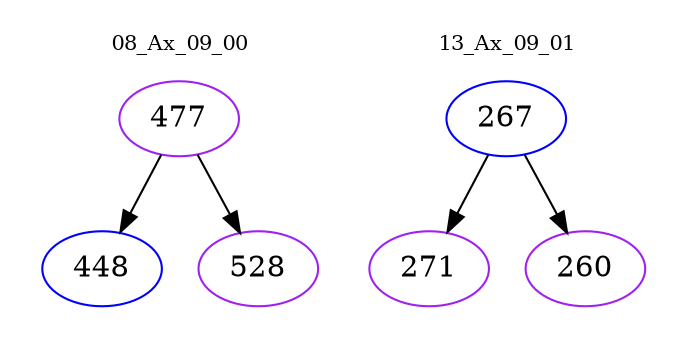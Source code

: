 digraph{
subgraph cluster_0 {
color = white
label = "08_Ax_09_00";
fontsize=10;
T0_477 [label="477", color="purple"]
T0_477 -> T0_448 [color="black"]
T0_448 [label="448", color="blue"]
T0_477 -> T0_528 [color="black"]
T0_528 [label="528", color="purple"]
}
subgraph cluster_1 {
color = white
label = "13_Ax_09_01";
fontsize=10;
T1_267 [label="267", color="blue"]
T1_267 -> T1_271 [color="black"]
T1_271 [label="271", color="purple"]
T1_267 -> T1_260 [color="black"]
T1_260 [label="260", color="purple"]
}
}
